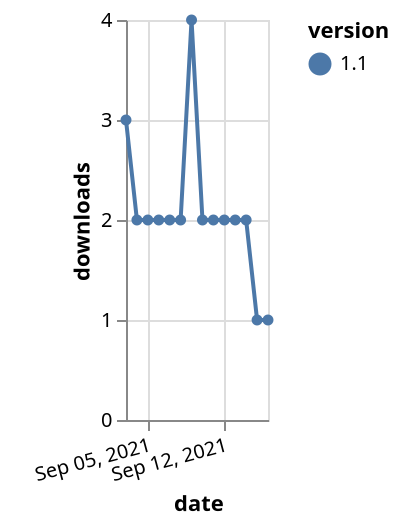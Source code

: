 {"$schema": "https://vega.github.io/schema/vega-lite/v5.json", "description": "A simple bar chart with embedded data.", "data": {"values": [{"date": "2021-09-03", "total": 2011, "delta": 3, "version": "1.1"}, {"date": "2021-09-04", "total": 2013, "delta": 2, "version": "1.1"}, {"date": "2021-09-05", "total": 2015, "delta": 2, "version": "1.1"}, {"date": "2021-09-06", "total": 2017, "delta": 2, "version": "1.1"}, {"date": "2021-09-07", "total": 2019, "delta": 2, "version": "1.1"}, {"date": "2021-09-08", "total": 2021, "delta": 2, "version": "1.1"}, {"date": "2021-09-09", "total": 2025, "delta": 4, "version": "1.1"}, {"date": "2021-09-10", "total": 2027, "delta": 2, "version": "1.1"}, {"date": "2021-09-11", "total": 2029, "delta": 2, "version": "1.1"}, {"date": "2021-09-12", "total": 2031, "delta": 2, "version": "1.1"}, {"date": "2021-09-13", "total": 2033, "delta": 2, "version": "1.1"}, {"date": "2021-09-14", "total": 2035, "delta": 2, "version": "1.1"}, {"date": "2021-09-15", "total": 2036, "delta": 1, "version": "1.1"}, {"date": "2021-09-16", "total": 2037, "delta": 1, "version": "1.1"}]}, "width": "container", "mark": {"type": "line", "point": {"filled": true}}, "encoding": {"x": {"field": "date", "type": "temporal", "timeUnit": "yearmonthdate", "title": "date", "axis": {"labelAngle": -15}}, "y": {"field": "delta", "type": "quantitative", "title": "downloads"}, "color": {"field": "version", "type": "nominal"}, "tooltip": {"field": "delta"}}}